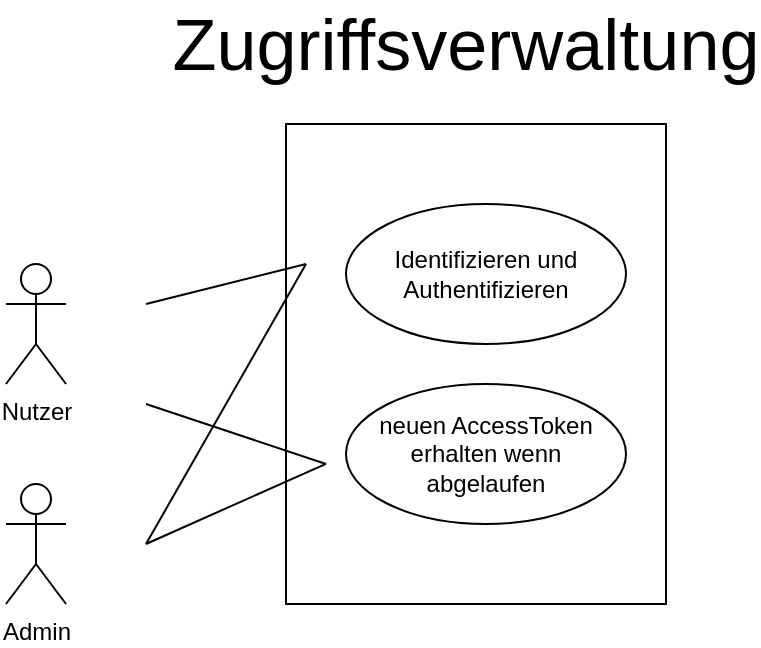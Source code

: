 <mxfile version="13.10.0" type="embed">
    <diagram id="jlzTNCsiWXdjQHeYOaf-" name="Page-1">
        <mxGraphModel dx="820" dy="713" grid="1" gridSize="10" guides="1" tooltips="1" connect="1" arrows="1" fold="1" page="1" pageScale="1" pageWidth="827" pageHeight="1169" math="0" shadow="0">
            <root>
                <mxCell id="0"/>
                <mxCell id="1" parent="0"/>
                <mxCell id="wAoG78SXDStfX-buMw1X-8" value="" style="rounded=0;whiteSpace=wrap;html=1;fillColor=none;" parent="1" vertex="1">
                    <mxGeometry x="210" y="130" width="190" height="240" as="geometry"/>
                </mxCell>
                <mxCell id="wAoG78SXDStfX-buMw1X-1" value="Identifizieren und Authentifizieren" style="ellipse;whiteSpace=wrap;html=1;" parent="1" vertex="1">
                    <mxGeometry x="240" y="170" width="140" height="70" as="geometry"/>
                </mxCell>
                <mxCell id="wAoG78SXDStfX-buMw1X-3" value="neuen AccessToken erhalten wenn abgelaufen" style="ellipse;whiteSpace=wrap;html=1;" parent="1" vertex="1">
                    <mxGeometry x="240" y="260" width="140" height="70" as="geometry"/>
                </mxCell>
                <mxCell id="wAoG78SXDStfX-buMw1X-4" value="&lt;div&gt;Admin&lt;/div&gt;" style="shape=umlActor;verticalLabelPosition=bottom;verticalAlign=top;html=1;outlineConnect=0;" parent="1" vertex="1">
                    <mxGeometry x="70" y="310" width="30" height="60" as="geometry"/>
                </mxCell>
                <mxCell id="wAoG78SXDStfX-buMw1X-6" value="" style="endArrow=none;html=1;" parent="1" edge="1">
                    <mxGeometry width="50" height="50" relative="1" as="geometry">
                        <mxPoint x="140" y="220" as="sourcePoint"/>
                        <mxPoint x="220" y="200" as="targetPoint"/>
                    </mxGeometry>
                </mxCell>
                <mxCell id="wAoG78SXDStfX-buMw1X-7" value="" style="endArrow=none;html=1;" parent="1" edge="1">
                    <mxGeometry width="50" height="50" relative="1" as="geometry">
                        <mxPoint x="140" y="270" as="sourcePoint"/>
                        <mxPoint x="230" y="300" as="targetPoint"/>
                    </mxGeometry>
                </mxCell>
                <mxCell id="wAoG78SXDStfX-buMw1X-9" value="&lt;font style=&quot;font-size: 36px&quot;&gt;Zugriffsverwaltung&lt;/font&gt;" style="text;html=1;strokeColor=none;fillColor=none;align=center;verticalAlign=middle;whiteSpace=wrap;rounded=0;" parent="1" vertex="1">
                    <mxGeometry x="280" y="80" width="40" height="20" as="geometry"/>
                </mxCell>
                <mxCell id="wAoG78SXDStfX-buMw1X-10" value="Nutzer" style="shape=umlActor;verticalLabelPosition=bottom;verticalAlign=top;html=1;outlineConnect=0;" parent="1" vertex="1">
                    <mxGeometry x="70" y="200" width="30" height="60" as="geometry"/>
                </mxCell>
                <mxCell id="wAoG78SXDStfX-buMw1X-11" value="" style="endArrow=none;html=1;" parent="1" edge="1">
                    <mxGeometry width="50" height="50" relative="1" as="geometry">
                        <mxPoint x="140" y="340" as="sourcePoint"/>
                        <mxPoint x="220" y="200" as="targetPoint"/>
                    </mxGeometry>
                </mxCell>
                <mxCell id="wAoG78SXDStfX-buMw1X-12" value="" style="endArrow=none;html=1;entryX=0.105;entryY=0.708;entryDx=0;entryDy=0;entryPerimeter=0;" parent="1" target="wAoG78SXDStfX-buMw1X-8" edge="1">
                    <mxGeometry width="50" height="50" relative="1" as="geometry">
                        <mxPoint x="140" y="340" as="sourcePoint"/>
                        <mxPoint x="220" y="280" as="targetPoint"/>
                    </mxGeometry>
                </mxCell>
            </root>
        </mxGraphModel>
    </diagram>
</mxfile>
